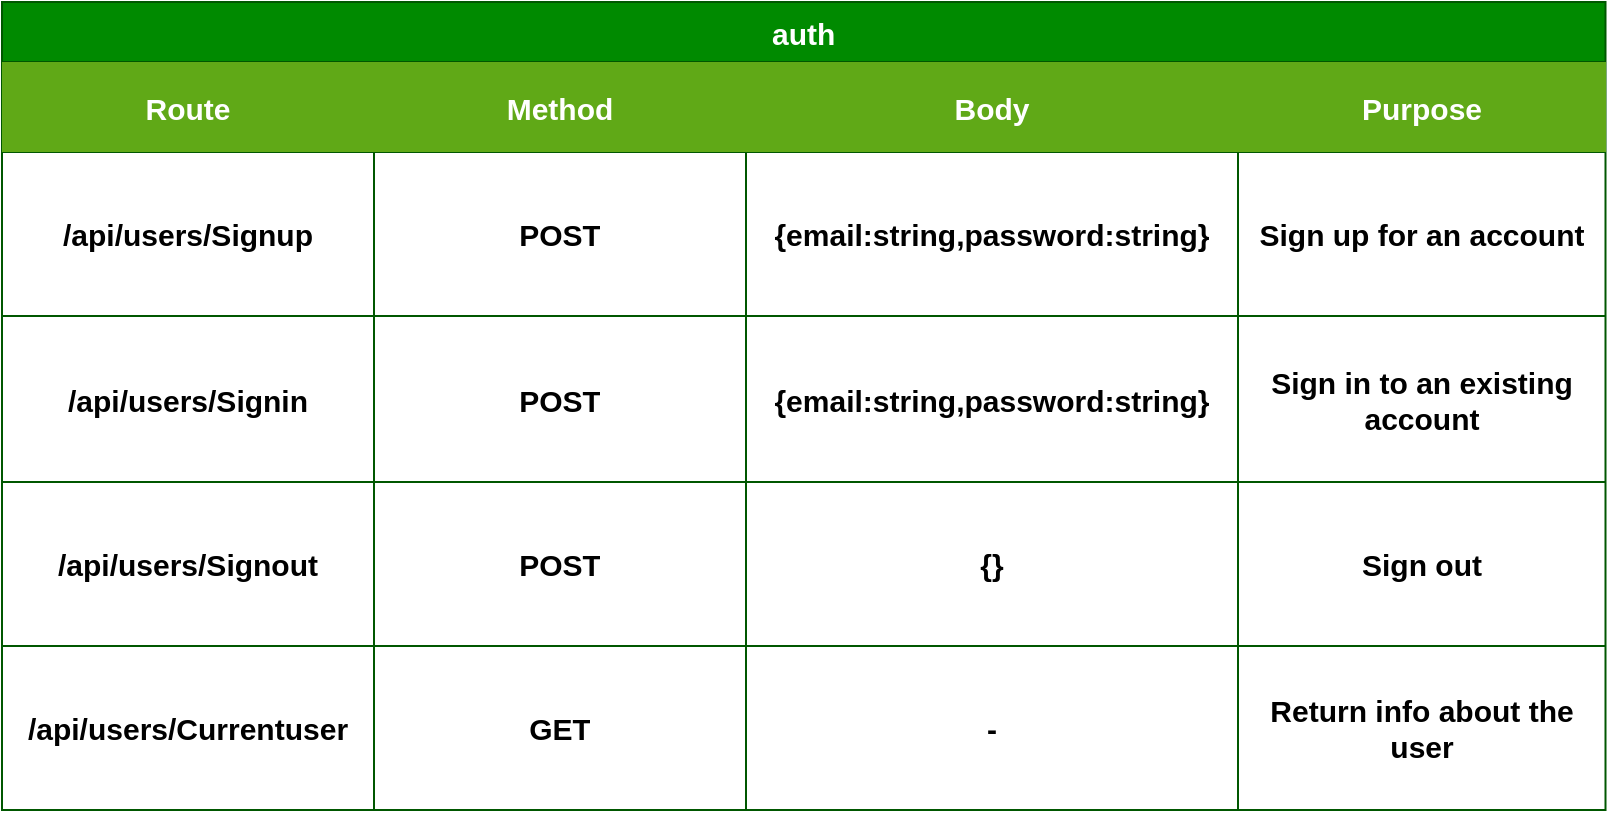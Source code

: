 <mxfile version="24.7.17">
  <diagram name="Page-1" id="jN5Yibuo_Vlfrxpy2wy-">
    <mxGraphModel dx="1034" dy="-2642" grid="0" gridSize="10" guides="1" tooltips="1" connect="1" arrows="1" fold="1" page="0" pageScale="1" pageWidth="850" pageHeight="1100" math="0" shadow="0">
      <root>
        <mxCell id="0" />
        <mxCell id="1" parent="0" />
        <mxCell id="j9VmptCFcep571lxF590-1" value="auth" style="shape=table;startSize=30;container=1;collapsible=0;childLayout=tableLayout;fontStyle=1;fontSize=15;fillColor=#008a00;fontColor=#ffffff;strokeColor=#005700;autosize=1;rowLines=1;resizeLast=0;resizeLastRow=0;treeFolding=0;treeMoving=0;resizeWidth=1;" vertex="1" parent="1">
          <mxGeometry x="651" y="3861" width="801.75" height="404" as="geometry" />
        </mxCell>
        <mxCell id="j9VmptCFcep571lxF590-2" value="" style="shape=tableRow;horizontal=0;startSize=0;swimlaneHead=0;swimlaneBody=0;strokeColor=inherit;top=0;left=0;bottom=0;right=0;collapsible=0;dropTarget=0;fillColor=none;points=[[0,0.5],[1,0.5]];portConstraint=eastwest;treeFolding=0;treeMoving=0;resizeWidth=1;" vertex="1" parent="j9VmptCFcep571lxF590-1">
          <mxGeometry y="30" width="801.75" height="45" as="geometry" />
        </mxCell>
        <mxCell id="j9VmptCFcep571lxF590-3" value="&lt;font style=&quot;font-size: 15px;&quot;&gt;&lt;b&gt;Route&lt;/b&gt;&lt;/font&gt;" style="shape=partialRectangle;html=1;whiteSpace=wrap;connectable=0;strokeColor=#2D7600;overflow=hidden;fillColor=#60a917;top=0;left=0;bottom=0;right=0;pointerEvents=1;fontColor=#ffffff;treeFolding=0;treeMoving=0;resizeWidth=1;" vertex="1" parent="j9VmptCFcep571lxF590-2">
          <mxGeometry width="186" height="45" as="geometry">
            <mxRectangle width="186" height="45" as="alternateBounds" />
          </mxGeometry>
        </mxCell>
        <mxCell id="j9VmptCFcep571lxF590-4" value="&lt;b&gt;&lt;font style=&quot;font-size: 15px;&quot;&gt;Method&lt;/font&gt;&lt;/b&gt;" style="shape=partialRectangle;html=1;whiteSpace=wrap;connectable=0;strokeColor=#2D7600;overflow=hidden;fillColor=#60a917;top=0;left=0;bottom=0;right=0;pointerEvents=1;fontColor=#ffffff;treeFolding=0;treeMoving=0;resizeWidth=1;" vertex="1" parent="j9VmptCFcep571lxF590-2">
          <mxGeometry x="186" width="186" height="45" as="geometry">
            <mxRectangle width="186" height="45" as="alternateBounds" />
          </mxGeometry>
        </mxCell>
        <mxCell id="j9VmptCFcep571lxF590-5" value="&lt;b&gt;&lt;font style=&quot;font-size: 15px;&quot;&gt;Body&lt;/font&gt;&lt;/b&gt;" style="shape=partialRectangle;html=1;whiteSpace=wrap;connectable=0;strokeColor=#2D7600;overflow=hidden;fillColor=#60a917;top=0;left=0;bottom=0;right=0;pointerEvents=1;fontColor=#ffffff;treeFolding=0;treeMoving=0;resizeWidth=1;" vertex="1" parent="j9VmptCFcep571lxF590-2">
          <mxGeometry x="372" width="246" height="45" as="geometry">
            <mxRectangle width="246" height="45" as="alternateBounds" />
          </mxGeometry>
        </mxCell>
        <mxCell id="j9VmptCFcep571lxF590-6" value="&lt;font style=&quot;font-size: 15px;&quot;&gt;&lt;b&gt;Purpose&lt;/b&gt;&lt;/font&gt;" style="shape=partialRectangle;html=1;whiteSpace=wrap;connectable=0;strokeColor=#2D7600;overflow=hidden;fillColor=#60a917;top=0;left=0;bottom=0;right=0;pointerEvents=1;fontColor=#ffffff;treeFolding=0;treeMoving=0;resizeWidth=1;" vertex="1" parent="j9VmptCFcep571lxF590-2">
          <mxGeometry x="618" width="184" height="45" as="geometry">
            <mxRectangle width="184" height="45" as="alternateBounds" />
          </mxGeometry>
        </mxCell>
        <mxCell id="j9VmptCFcep571lxF590-7" value="" style="shape=tableRow;horizontal=0;startSize=0;swimlaneHead=0;swimlaneBody=0;strokeColor=inherit;top=0;left=0;bottom=0;right=0;collapsible=0;dropTarget=0;fillColor=none;points=[[0,0.5],[1,0.5]];portConstraint=eastwest;treeFolding=0;treeMoving=0;resizeWidth=1;" vertex="1" parent="j9VmptCFcep571lxF590-1">
          <mxGeometry y="75" width="801.75" height="82" as="geometry" />
        </mxCell>
        <mxCell id="j9VmptCFcep571lxF590-8" value="&lt;b&gt;&lt;font style=&quot;font-size: 15px;&quot;&gt;/api/users/Signup&lt;/font&gt;&lt;/b&gt;" style="shape=partialRectangle;html=1;whiteSpace=wrap;connectable=0;strokeColor=inherit;overflow=hidden;fillColor=none;top=0;left=0;bottom=0;right=0;pointerEvents=1;treeFolding=0;treeMoving=0;resizeWidth=1;" vertex="1" parent="j9VmptCFcep571lxF590-7">
          <mxGeometry width="186" height="82" as="geometry">
            <mxRectangle width="186" height="82" as="alternateBounds" />
          </mxGeometry>
        </mxCell>
        <mxCell id="j9VmptCFcep571lxF590-9" value="&lt;span style=&quot;font-size: 15px;&quot;&gt;&lt;b&gt;POST&lt;/b&gt;&lt;/span&gt;" style="shape=partialRectangle;html=1;whiteSpace=wrap;connectable=0;strokeColor=inherit;overflow=hidden;fillColor=none;top=0;left=0;bottom=0;right=0;pointerEvents=1;treeFolding=0;treeMoving=0;resizeWidth=1;" vertex="1" parent="j9VmptCFcep571lxF590-7">
          <mxGeometry x="186" width="186" height="82" as="geometry">
            <mxRectangle width="186" height="82" as="alternateBounds" />
          </mxGeometry>
        </mxCell>
        <mxCell id="j9VmptCFcep571lxF590-10" value="&lt;b&gt;&lt;font style=&quot;font-size: 15px;&quot;&gt;{email:string,password:string}&lt;/font&gt;&lt;/b&gt;" style="shape=partialRectangle;html=1;whiteSpace=wrap;connectable=0;strokeColor=inherit;overflow=hidden;fillColor=none;top=0;left=0;bottom=0;right=0;pointerEvents=1;treeFolding=0;treeMoving=0;resizeWidth=1;" vertex="1" parent="j9VmptCFcep571lxF590-7">
          <mxGeometry x="372" width="246" height="82" as="geometry">
            <mxRectangle width="246" height="82" as="alternateBounds" />
          </mxGeometry>
        </mxCell>
        <mxCell id="j9VmptCFcep571lxF590-11" value="&lt;b&gt;&lt;font style=&quot;font-size: 15px;&quot;&gt;Sign up for an account&lt;/font&gt;&lt;/b&gt;" style="shape=partialRectangle;html=1;whiteSpace=wrap;connectable=0;strokeColor=inherit;overflow=hidden;fillColor=none;top=0;left=0;bottom=0;right=0;pointerEvents=1;treeFolding=0;treeMoving=0;resizeWidth=1;" vertex="1" parent="j9VmptCFcep571lxF590-7">
          <mxGeometry x="618" width="184" height="82" as="geometry">
            <mxRectangle width="184" height="82" as="alternateBounds" />
          </mxGeometry>
        </mxCell>
        <mxCell id="j9VmptCFcep571lxF590-12" value="" style="shape=tableRow;horizontal=0;startSize=0;swimlaneHead=0;swimlaneBody=0;strokeColor=inherit;top=0;left=0;bottom=0;right=0;collapsible=0;dropTarget=0;fillColor=none;points=[[0,0.5],[1,0.5]];portConstraint=eastwest;treeFolding=0;treeMoving=0;resizeWidth=1;" vertex="1" parent="j9VmptCFcep571lxF590-1">
          <mxGeometry y="157" width="801.75" height="83" as="geometry" />
        </mxCell>
        <mxCell id="j9VmptCFcep571lxF590-13" value="&lt;b&gt;&lt;font style=&quot;font-size: 15px;&quot;&gt;/api/users/Signin&lt;/font&gt;&lt;/b&gt;" style="shape=partialRectangle;html=1;whiteSpace=wrap;connectable=0;strokeColor=inherit;overflow=hidden;fillColor=none;top=0;left=0;bottom=0;right=0;pointerEvents=1;treeFolding=0;treeMoving=0;resizeWidth=1;" vertex="1" parent="j9VmptCFcep571lxF590-12">
          <mxGeometry width="186" height="83" as="geometry">
            <mxRectangle width="186" height="83" as="alternateBounds" />
          </mxGeometry>
        </mxCell>
        <mxCell id="j9VmptCFcep571lxF590-14" value="&lt;b style=&quot;font-size: 15px;&quot;&gt;POST&lt;/b&gt;" style="shape=partialRectangle;html=1;whiteSpace=wrap;connectable=0;strokeColor=inherit;overflow=hidden;fillColor=none;top=0;left=0;bottom=0;right=0;pointerEvents=1;treeFolding=0;treeMoving=0;resizeWidth=1;" vertex="1" parent="j9VmptCFcep571lxF590-12">
          <mxGeometry x="186" width="186" height="83" as="geometry">
            <mxRectangle width="186" height="83" as="alternateBounds" />
          </mxGeometry>
        </mxCell>
        <mxCell id="j9VmptCFcep571lxF590-15" value="&lt;b&gt;&lt;font style=&quot;font-size: 15px;&quot;&gt;{email:string,password:string}&lt;/font&gt;&lt;/b&gt;" style="shape=partialRectangle;html=1;whiteSpace=wrap;connectable=0;strokeColor=inherit;overflow=hidden;fillColor=none;top=0;left=0;bottom=0;right=0;pointerEvents=1;treeFolding=0;treeMoving=0;resizeWidth=1;" vertex="1" parent="j9VmptCFcep571lxF590-12">
          <mxGeometry x="372" width="246" height="83" as="geometry">
            <mxRectangle width="246" height="83" as="alternateBounds" />
          </mxGeometry>
        </mxCell>
        <mxCell id="j9VmptCFcep571lxF590-16" value="&lt;b&gt;&lt;font style=&quot;font-size: 15px;&quot;&gt;Sign in to an existing account&lt;/font&gt;&lt;/b&gt;" style="shape=partialRectangle;html=1;whiteSpace=wrap;connectable=0;strokeColor=inherit;overflow=hidden;fillColor=none;top=0;left=0;bottom=0;right=0;pointerEvents=1;treeFolding=0;treeMoving=0;resizeWidth=1;" vertex="1" parent="j9VmptCFcep571lxF590-12">
          <mxGeometry x="618" width="184" height="83" as="geometry">
            <mxRectangle width="184" height="83" as="alternateBounds" />
          </mxGeometry>
        </mxCell>
        <mxCell id="j9VmptCFcep571lxF590-17" value="" style="shape=tableRow;horizontal=0;startSize=0;swimlaneHead=0;swimlaneBody=0;strokeColor=inherit;top=0;left=0;bottom=0;right=0;collapsible=0;dropTarget=0;fillColor=none;points=[[0,0.5],[1,0.5]];portConstraint=eastwest;treeFolding=0;treeMoving=0;resizeWidth=1;" vertex="1" parent="j9VmptCFcep571lxF590-1">
          <mxGeometry y="240" width="801.75" height="82" as="geometry" />
        </mxCell>
        <mxCell id="j9VmptCFcep571lxF590-18" value="&lt;b&gt;&lt;font style=&quot;font-size: 15px;&quot;&gt;/api/users/Signout&lt;/font&gt;&lt;/b&gt;" style="shape=partialRectangle;html=1;whiteSpace=wrap;connectable=0;strokeColor=inherit;overflow=hidden;fillColor=none;top=0;left=0;bottom=0;right=0;pointerEvents=1;treeFolding=0;treeMoving=0;resizeWidth=1;" vertex="1" parent="j9VmptCFcep571lxF590-17">
          <mxGeometry width="186" height="82" as="geometry">
            <mxRectangle width="186" height="82" as="alternateBounds" />
          </mxGeometry>
        </mxCell>
        <mxCell id="j9VmptCFcep571lxF590-19" value="&lt;b style=&quot;font-size: 15px;&quot;&gt;POST&lt;/b&gt;" style="shape=partialRectangle;html=1;whiteSpace=wrap;connectable=0;strokeColor=inherit;overflow=hidden;fillColor=none;top=0;left=0;bottom=0;right=0;pointerEvents=1;treeFolding=0;treeMoving=0;resizeWidth=1;" vertex="1" parent="j9VmptCFcep571lxF590-17">
          <mxGeometry x="186" width="186" height="82" as="geometry">
            <mxRectangle width="186" height="82" as="alternateBounds" />
          </mxGeometry>
        </mxCell>
        <mxCell id="j9VmptCFcep571lxF590-20" value="&lt;b&gt;&lt;font style=&quot;font-size: 15px;&quot;&gt;{}&lt;/font&gt;&lt;/b&gt;" style="shape=partialRectangle;html=1;whiteSpace=wrap;connectable=0;strokeColor=inherit;overflow=hidden;fillColor=none;top=0;left=0;bottom=0;right=0;pointerEvents=1;treeFolding=0;treeMoving=0;resizeWidth=1;" vertex="1" parent="j9VmptCFcep571lxF590-17">
          <mxGeometry x="372" width="246" height="82" as="geometry">
            <mxRectangle width="246" height="82" as="alternateBounds" />
          </mxGeometry>
        </mxCell>
        <mxCell id="j9VmptCFcep571lxF590-21" value="&lt;b&gt;&lt;font style=&quot;font-size: 15px;&quot;&gt;Sign out&lt;/font&gt;&lt;/b&gt;" style="shape=partialRectangle;html=1;whiteSpace=wrap;connectable=0;strokeColor=inherit;overflow=hidden;fillColor=none;top=0;left=0;bottom=0;right=0;pointerEvents=1;treeFolding=0;treeMoving=0;resizeWidth=1;" vertex="1" parent="j9VmptCFcep571lxF590-17">
          <mxGeometry x="618" width="184" height="82" as="geometry">
            <mxRectangle width="184" height="82" as="alternateBounds" />
          </mxGeometry>
        </mxCell>
        <mxCell id="j9VmptCFcep571lxF590-22" style="shape=tableRow;horizontal=0;startSize=0;swimlaneHead=0;swimlaneBody=0;strokeColor=inherit;top=0;left=0;bottom=0;right=0;collapsible=0;dropTarget=0;fillColor=none;points=[[0,0.5],[1,0.5]];portConstraint=eastwest;treeFolding=0;treeMoving=0;resizeWidth=1;" vertex="1" parent="j9VmptCFcep571lxF590-1">
          <mxGeometry y="322" width="801.75" height="82" as="geometry" />
        </mxCell>
        <mxCell id="j9VmptCFcep571lxF590-23" value="&lt;b&gt;&lt;font style=&quot;font-size: 15px;&quot;&gt;/api/users/Currentuser&lt;/font&gt;&lt;/b&gt;" style="shape=partialRectangle;html=1;whiteSpace=wrap;connectable=0;strokeColor=inherit;overflow=hidden;fillColor=none;top=0;left=0;bottom=0;right=0;pointerEvents=1;treeFolding=0;treeMoving=0;resizeWidth=1;" vertex="1" parent="j9VmptCFcep571lxF590-22">
          <mxGeometry width="186" height="82" as="geometry">
            <mxRectangle width="186" height="82" as="alternateBounds" />
          </mxGeometry>
        </mxCell>
        <mxCell id="j9VmptCFcep571lxF590-24" value="&lt;font style=&quot;font-size: 15px;&quot;&gt;&lt;b&gt;GET&lt;/b&gt;&lt;/font&gt;" style="shape=partialRectangle;html=1;whiteSpace=wrap;connectable=0;strokeColor=inherit;overflow=hidden;fillColor=none;top=0;left=0;bottom=0;right=0;pointerEvents=1;treeFolding=0;treeMoving=0;resizeWidth=1;" vertex="1" parent="j9VmptCFcep571lxF590-22">
          <mxGeometry x="186" width="186" height="82" as="geometry">
            <mxRectangle width="186" height="82" as="alternateBounds" />
          </mxGeometry>
        </mxCell>
        <mxCell id="j9VmptCFcep571lxF590-25" value="&lt;b style=&quot;font-size: 15px;&quot;&gt;-&lt;/b&gt;" style="shape=partialRectangle;html=1;whiteSpace=wrap;connectable=0;strokeColor=inherit;overflow=hidden;fillColor=none;top=0;left=0;bottom=0;right=0;pointerEvents=1;treeFolding=0;treeMoving=0;resizeWidth=1;align=center;" vertex="1" parent="j9VmptCFcep571lxF590-22">
          <mxGeometry x="372" width="246" height="82" as="geometry">
            <mxRectangle width="246" height="82" as="alternateBounds" />
          </mxGeometry>
        </mxCell>
        <mxCell id="j9VmptCFcep571lxF590-26" value="&lt;b&gt;&lt;font style=&quot;font-size: 15px;&quot;&gt;Return info about the user&lt;/font&gt;&lt;/b&gt;" style="shape=partialRectangle;html=1;whiteSpace=wrap;connectable=0;strokeColor=inherit;overflow=hidden;fillColor=none;top=0;left=0;bottom=0;right=0;pointerEvents=1;treeFolding=0;treeMoving=0;resizeWidth=1;" vertex="1" parent="j9VmptCFcep571lxF590-22">
          <mxGeometry x="618" width="184" height="82" as="geometry">
            <mxRectangle width="184" height="82" as="alternateBounds" />
          </mxGeometry>
        </mxCell>
      </root>
    </mxGraphModel>
  </diagram>
</mxfile>
